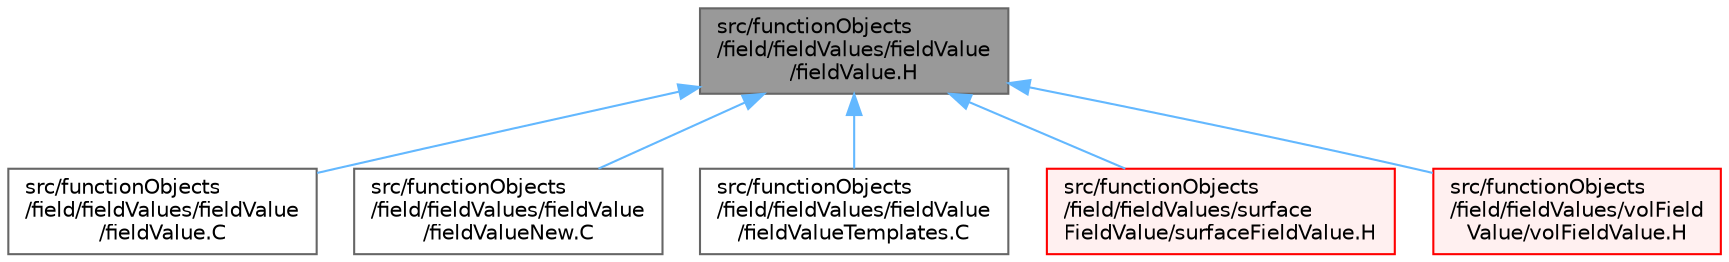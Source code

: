 digraph "src/functionObjects/field/fieldValues/fieldValue/fieldValue.H"
{
 // LATEX_PDF_SIZE
  bgcolor="transparent";
  edge [fontname=Helvetica,fontsize=10,labelfontname=Helvetica,labelfontsize=10];
  node [fontname=Helvetica,fontsize=10,shape=box,height=0.2,width=0.4];
  Node1 [id="Node000001",label="src/functionObjects\l/field/fieldValues/fieldValue\l/fieldValue.H",height=0.2,width=0.4,color="gray40", fillcolor="grey60", style="filled", fontcolor="black",tooltip=" "];
  Node1 -> Node2 [id="edge1_Node000001_Node000002",dir="back",color="steelblue1",style="solid",tooltip=" "];
  Node2 [id="Node000002",label="src/functionObjects\l/field/fieldValues/fieldValue\l/fieldValue.C",height=0.2,width=0.4,color="grey40", fillcolor="white", style="filled",URL="$fieldValue_8C.html",tooltip=" "];
  Node1 -> Node3 [id="edge2_Node000001_Node000003",dir="back",color="steelblue1",style="solid",tooltip=" "];
  Node3 [id="Node000003",label="src/functionObjects\l/field/fieldValues/fieldValue\l/fieldValueNew.C",height=0.2,width=0.4,color="grey40", fillcolor="white", style="filled",URL="$fieldValueNew_8C.html",tooltip=" "];
  Node1 -> Node4 [id="edge3_Node000001_Node000004",dir="back",color="steelblue1",style="solid",tooltip=" "];
  Node4 [id="Node000004",label="src/functionObjects\l/field/fieldValues/fieldValue\l/fieldValueTemplates.C",height=0.2,width=0.4,color="grey40", fillcolor="white", style="filled",URL="$fieldValueTemplates_8C.html",tooltip=" "];
  Node1 -> Node5 [id="edge4_Node000001_Node000005",dir="back",color="steelblue1",style="solid",tooltip=" "];
  Node5 [id="Node000005",label="src/functionObjects\l/field/fieldValues/surface\lFieldValue/surfaceFieldValue.H",height=0.2,width=0.4,color="red", fillcolor="#FFF0F0", style="filled",URL="$surfaceFieldValue_8H.html",tooltip=" "];
  Node1 -> Node8 [id="edge5_Node000001_Node000008",dir="back",color="steelblue1",style="solid",tooltip=" "];
  Node8 [id="Node000008",label="src/functionObjects\l/field/fieldValues/volField\lValue/volFieldValue.H",height=0.2,width=0.4,color="red", fillcolor="#FFF0F0", style="filled",URL="$volFieldValue_8H.html",tooltip=" "];
}
